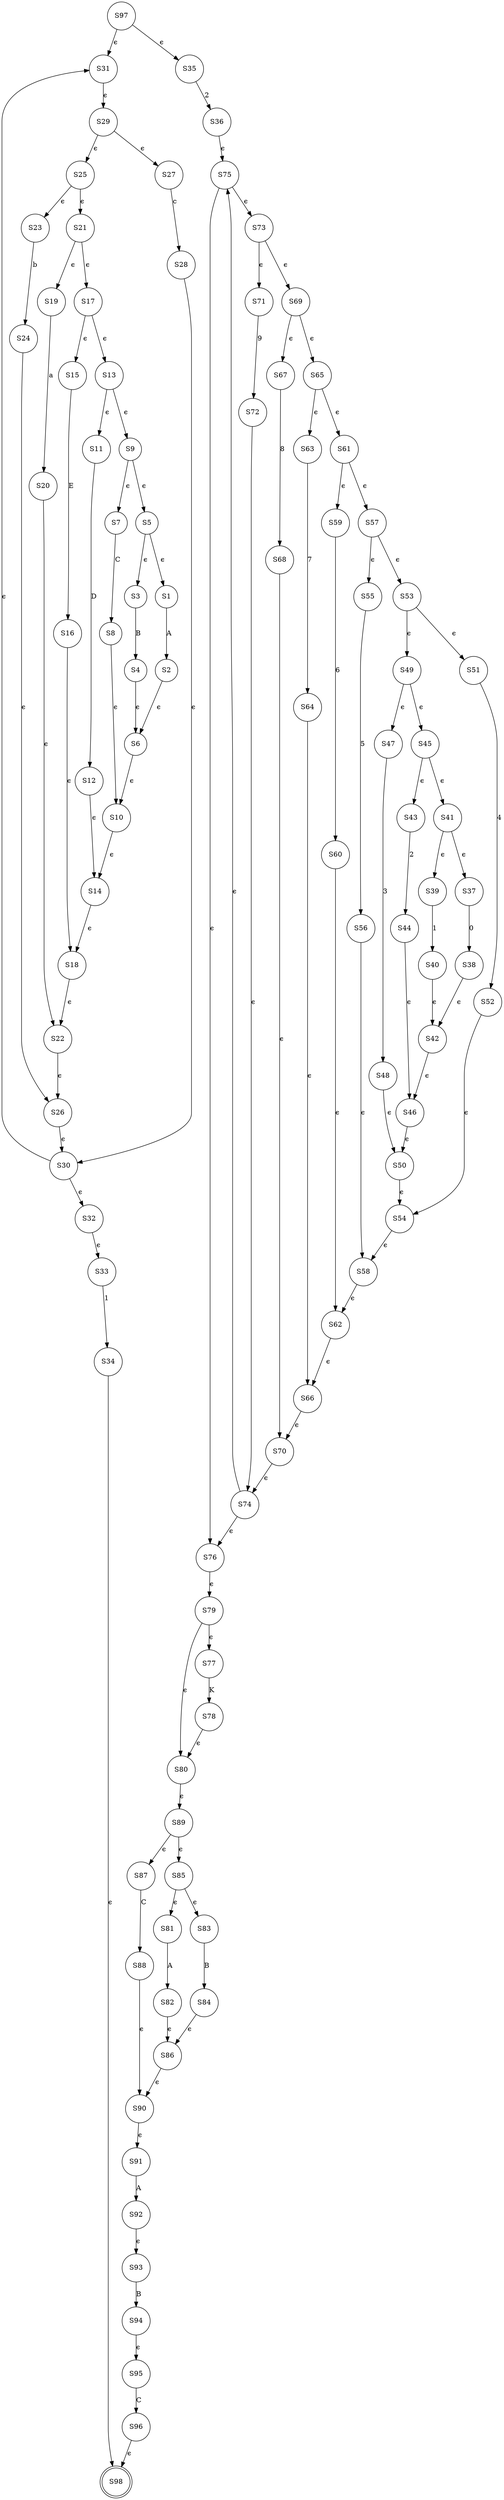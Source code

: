 digraph {
	S97 [shape=circle]
	S97 -> S31 [label="ϵ"]
	S97 -> S35 [label="ϵ"]
	S31 [shape=circle]
	S31 -> S29 [label="ϵ"]
	S35 [shape=circle]
	S35 -> S36 [label=2]
	S29 [shape=circle]
	S29 -> S25 [label="ϵ"]
	S29 -> S27 [label="ϵ"]
	S36 [shape=circle]
	S36 -> S75 [label="ϵ"]
	S25 [shape=circle]
	S25 -> S21 [label="ϵ"]
	S25 -> S23 [label="ϵ"]
	S27 [shape=circle]
	S27 -> S28 [label=c]
	S75 [shape=circle]
	S75 -> S73 [label="ϵ"]
	S75 -> S76 [label="ϵ"]
	S21 [shape=circle]
	S21 -> S17 [label="ϵ"]
	S21 -> S19 [label="ϵ"]
	S23 [shape=circle]
	S23 -> S24 [label=b]
	S28 [shape=circle]
	S28 -> S30 [label="ϵ"]
	S73 [shape=circle]
	S73 -> S69 [label="ϵ"]
	S73 -> S71 [label="ϵ"]
	S76 [shape=circle]
	S76 -> S79 [label="ϵ"]
	S17 [shape=circle]
	S17 -> S13 [label="ϵ"]
	S17 -> S15 [label="ϵ"]
	S19 [shape=circle]
	S19 -> S20 [label=a]
	S24 [shape=circle]
	S24 -> S26 [label="ϵ"]
	S30 [shape=circle]
	S30 -> S31 [label="ϵ"]
	S30 -> S32 [label="ϵ"]
	S69 [shape=circle]
	S69 -> S65 [label="ϵ"]
	S69 -> S67 [label="ϵ"]
	S71 [shape=circle]
	S71 -> S72 [label=9]
	S79 [shape=circle]
	S79 -> S77 [label="ϵ"]
	S79 -> S80 [label="ϵ"]
	S13 [shape=circle]
	S13 -> S9 [label="ϵ"]
	S13 -> S11 [label="ϵ"]
	S15 [shape=circle]
	S15 -> S16 [label=E]
	S20 [shape=circle]
	S20 -> S22 [label="ϵ"]
	S26 [shape=circle]
	S26 -> S30 [label="ϵ"]
	S32 [shape=circle]
	S32 -> S33 [label="ϵ"]
	S65 [shape=circle]
	S65 -> S61 [label="ϵ"]
	S65 -> S63 [label="ϵ"]
	S67 [shape=circle]
	S67 -> S68 [label=8]
	S72 [shape=circle]
	S72 -> S74 [label="ϵ"]
	S77 [shape=circle]
	S77 -> S78 [label=K]
	S80 [shape=circle]
	S80 -> S89 [label="ϵ"]
	S9 [shape=circle]
	S9 -> S5 [label="ϵ"]
	S9 -> S7 [label="ϵ"]
	S11 [shape=circle]
	S11 -> S12 [label=D]
	S16 [shape=circle]
	S16 -> S18 [label="ϵ"]
	S22 [shape=circle]
	S22 -> S26 [label="ϵ"]
	S33 [shape=circle]
	S33 -> S34 [label=1]
	S61 [shape=circle]
	S61 -> S57 [label="ϵ"]
	S61 -> S59 [label="ϵ"]
	S63 [shape=circle]
	S63 -> S64 [label=7]
	S68 [shape=circle]
	S68 -> S70 [label="ϵ"]
	S74 [shape=circle]
	S74 -> S75 [label="ϵ"]
	S74 -> S76 [label="ϵ"]
	S78 [shape=circle]
	S78 -> S80 [label="ϵ"]
	S89 [shape=circle]
	S89 -> S85 [label="ϵ"]
	S89 -> S87 [label="ϵ"]
	S5 [shape=circle]
	S5 -> S1 [label="ϵ"]
	S5 -> S3 [label="ϵ"]
	S7 [shape=circle]
	S7 -> S8 [label=C]
	S12 [shape=circle]
	S12 -> S14 [label="ϵ"]
	S18 [shape=circle]
	S18 -> S22 [label="ϵ"]
	S34 [shape=circle]
	S34 -> S98 [label="ϵ"]
	S57 [shape=circle]
	S57 -> S53 [label="ϵ"]
	S57 -> S55 [label="ϵ"]
	S59 [shape=circle]
	S59 -> S60 [label=6]
	S64 [shape=circle]
	S64 -> S66 [label="ϵ"]
	S70 [shape=circle]
	S70 -> S74 [label="ϵ"]
	S85 [shape=circle]
	S85 -> S81 [label="ϵ"]
	S85 -> S83 [label="ϵ"]
	S87 [shape=circle]
	S87 -> S88 [label=C]
	S1 [shape=circle]
	S1 -> S2 [label=A]
	S3 [shape=circle]
	S3 -> S4 [label=B]
	S8 [shape=circle]
	S8 -> S10 [label="ϵ"]
	S14 [shape=circle]
	S14 -> S18 [label="ϵ"]
	S98 [shape=doublecircle]
	S53 [shape=circle]
	S53 -> S49 [label="ϵ"]
	S53 -> S51 [label="ϵ"]
	S55 [shape=circle]
	S55 -> S56 [label=5]
	S60 [shape=circle]
	S60 -> S62 [label="ϵ"]
	S66 [shape=circle]
	S66 -> S70 [label="ϵ"]
	S81 [shape=circle]
	S81 -> S82 [label=A]
	S83 [shape=circle]
	S83 -> S84 [label=B]
	S88 [shape=circle]
	S88 -> S90 [label="ϵ"]
	S2 [shape=circle]
	S2 -> S6 [label="ϵ"]
	S4 [shape=circle]
	S4 -> S6 [label="ϵ"]
	S10 [shape=circle]
	S10 -> S14 [label="ϵ"]
	S49 [shape=circle]
	S49 -> S45 [label="ϵ"]
	S49 -> S47 [label="ϵ"]
	S51 [shape=circle]
	S51 -> S52 [label=4]
	S56 [shape=circle]
	S56 -> S58 [label="ϵ"]
	S62 [shape=circle]
	S62 -> S66 [label="ϵ"]
	S82 [shape=circle]
	S82 -> S86 [label="ϵ"]
	S84 [shape=circle]
	S84 -> S86 [label="ϵ"]
	S90 [shape=circle]
	S90 -> S91 [label="ϵ"]
	S6 [shape=circle]
	S6 -> S10 [label="ϵ"]
	S45 [shape=circle]
	S45 -> S41 [label="ϵ"]
	S45 -> S43 [label="ϵ"]
	S47 [shape=circle]
	S47 -> S48 [label=3]
	S52 [shape=circle]
	S52 -> S54 [label="ϵ"]
	S58 [shape=circle]
	S58 -> S62 [label="ϵ"]
	S86 [shape=circle]
	S86 -> S90 [label="ϵ"]
	S91 [shape=circle]
	S91 -> S92 [label=A]
	S41 [shape=circle]
	S41 -> S37 [label="ϵ"]
	S41 -> S39 [label="ϵ"]
	S43 [shape=circle]
	S43 -> S44 [label=2]
	S48 [shape=circle]
	S48 -> S50 [label="ϵ"]
	S54 [shape=circle]
	S54 -> S58 [label="ϵ"]
	S92 [shape=circle]
	S92 -> S93 [label="ϵ"]
	S37 [shape=circle]
	S37 -> S38 [label=0]
	S39 [shape=circle]
	S39 -> S40 [label=1]
	S44 [shape=circle]
	S44 -> S46 [label="ϵ"]
	S50 [shape=circle]
	S50 -> S54 [label="ϵ"]
	S93 [shape=circle]
	S93 -> S94 [label=B]
	S38 [shape=circle]
	S38 -> S42 [label="ϵ"]
	S40 [shape=circle]
	S40 -> S42 [label="ϵ"]
	S46 [shape=circle]
	S46 -> S50 [label="ϵ"]
	S94 [shape=circle]
	S94 -> S95 [label="ϵ"]
	S42 [shape=circle]
	S42 -> S46 [label="ϵ"]
	S95 [shape=circle]
	S95 -> S96 [label=C]
	S96 [shape=circle]
	S96 -> S98 [label="ϵ"]
}

